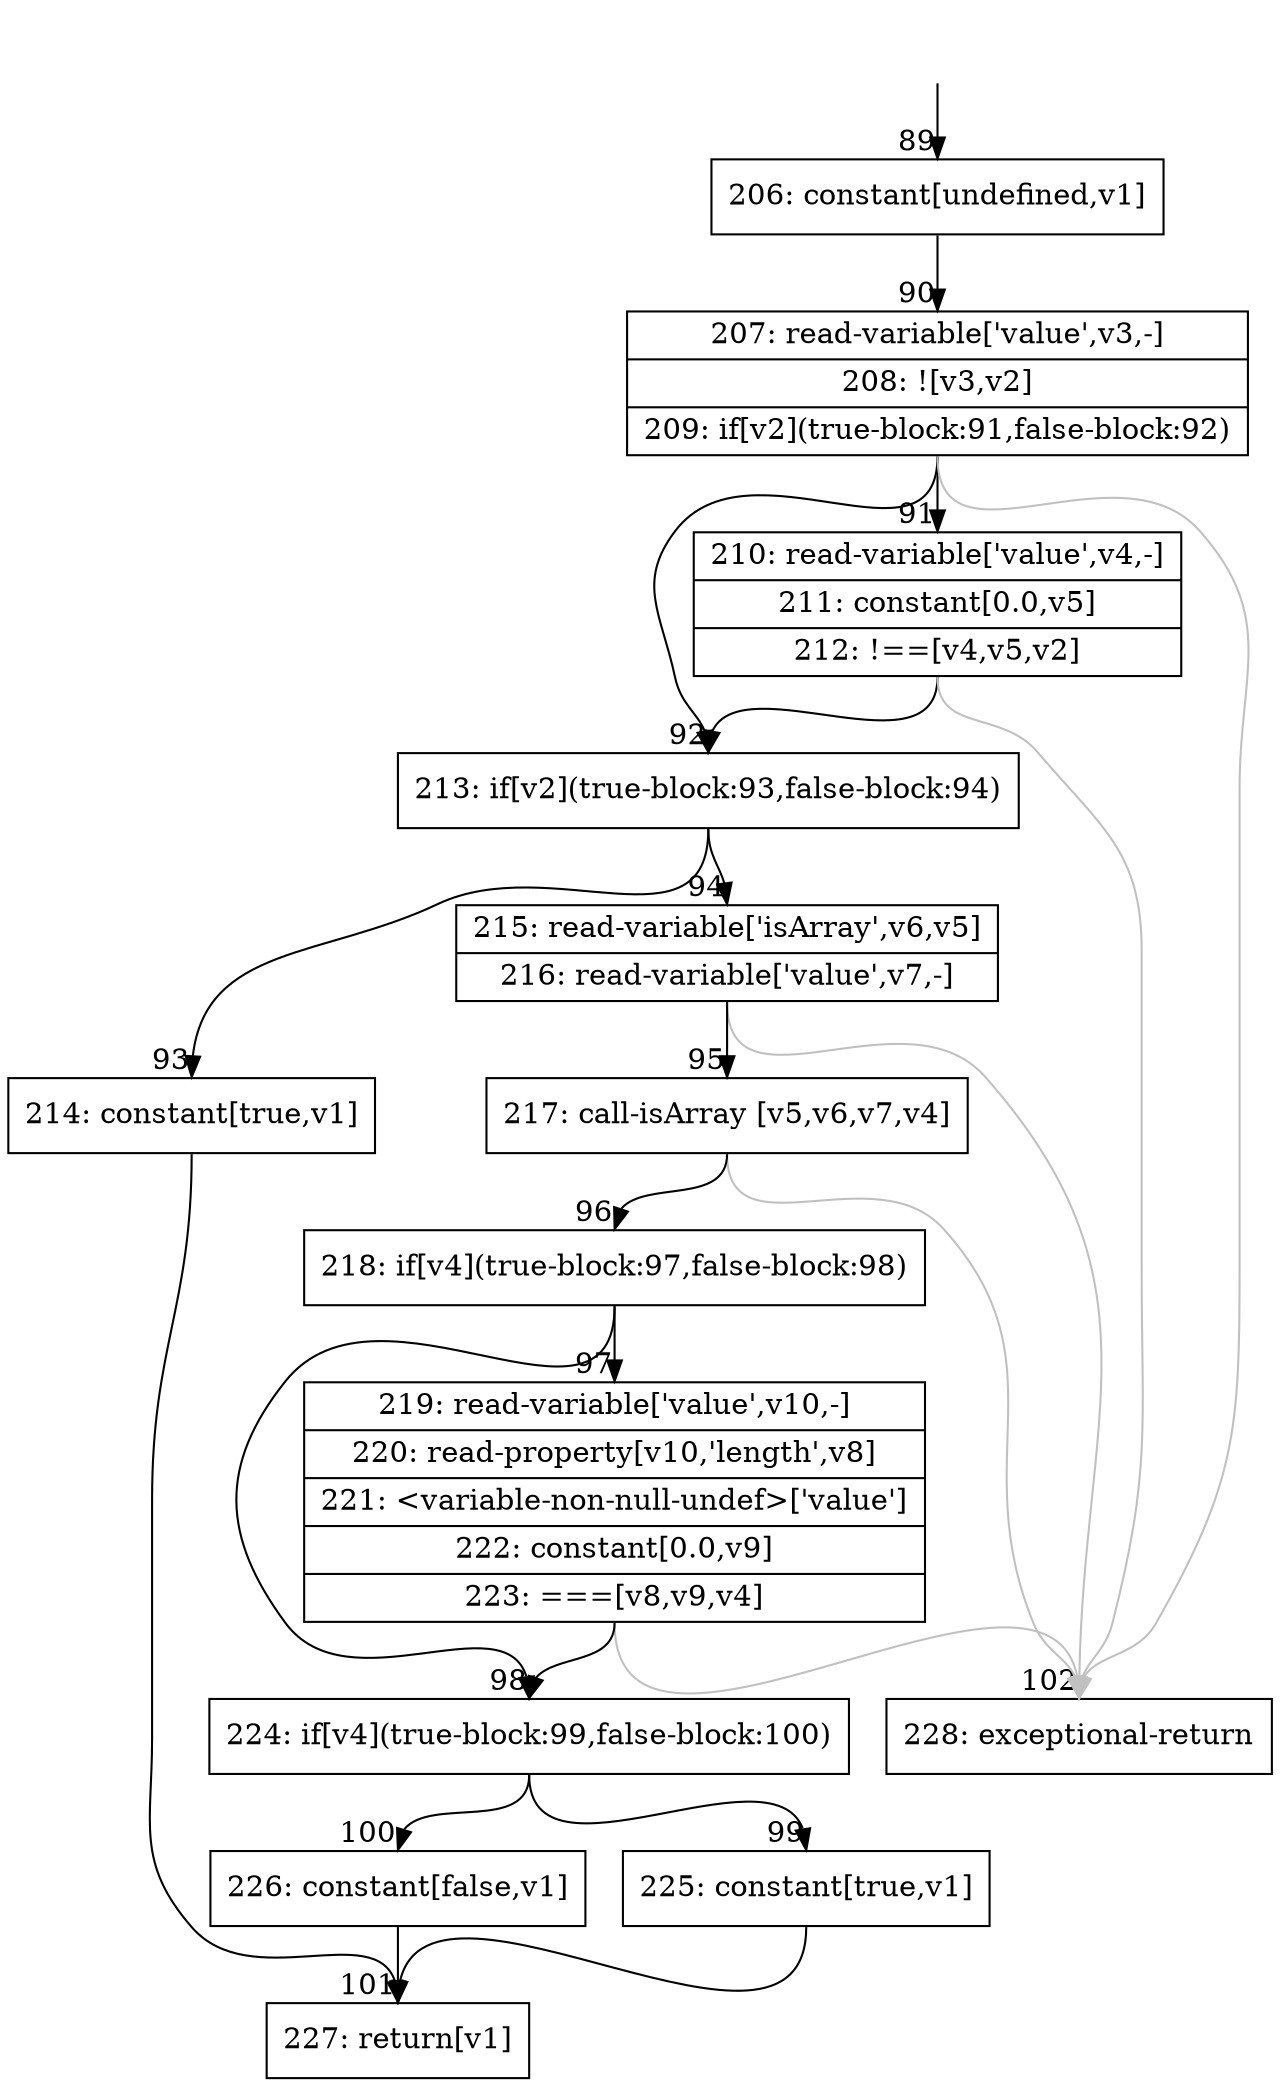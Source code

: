 digraph {
rankdir="TD"
BB_entry11[shape=none,label=""];
BB_entry11 -> BB89 [tailport=s, headport=n, headlabel="    89"]
BB89 [shape=record label="{206: constant[undefined,v1]}" ] 
BB89 -> BB90 [tailport=s, headport=n, headlabel="      90"]
BB90 [shape=record label="{207: read-variable['value',v3,-]|208: ![v3,v2]|209: if[v2](true-block:91,false-block:92)}" ] 
BB90 -> BB92 [tailport=s, headport=n, headlabel="      92"]
BB90 -> BB91 [tailport=s, headport=n, headlabel="      91"]
BB90 -> BB102 [tailport=s, headport=n, color=gray, headlabel="      102"]
BB91 [shape=record label="{210: read-variable['value',v4,-]|211: constant[0.0,v5]|212: !==[v4,v5,v2]}" ] 
BB91 -> BB92 [tailport=s, headport=n]
BB91 -> BB102 [tailport=s, headport=n, color=gray]
BB92 [shape=record label="{213: if[v2](true-block:93,false-block:94)}" ] 
BB92 -> BB93 [tailport=s, headport=n, headlabel="      93"]
BB92 -> BB94 [tailport=s, headport=n, headlabel="      94"]
BB93 [shape=record label="{214: constant[true,v1]}" ] 
BB93 -> BB101 [tailport=s, headport=n, headlabel="      101"]
BB94 [shape=record label="{215: read-variable['isArray',v6,v5]|216: read-variable['value',v7,-]}" ] 
BB94 -> BB95 [tailport=s, headport=n, headlabel="      95"]
BB94 -> BB102 [tailport=s, headport=n, color=gray]
BB95 [shape=record label="{217: call-isArray [v5,v6,v7,v4]}" ] 
BB95 -> BB96 [tailport=s, headport=n, headlabel="      96"]
BB95 -> BB102 [tailport=s, headport=n, color=gray]
BB96 [shape=record label="{218: if[v4](true-block:97,false-block:98)}" ] 
BB96 -> BB98 [tailport=s, headport=n, headlabel="      98"]
BB96 -> BB97 [tailport=s, headport=n, headlabel="      97"]
BB97 [shape=record label="{219: read-variable['value',v10,-]|220: read-property[v10,'length',v8]|221: \<variable-non-null-undef\>['value']|222: constant[0.0,v9]|223: ===[v8,v9,v4]}" ] 
BB97 -> BB98 [tailport=s, headport=n]
BB97 -> BB102 [tailport=s, headport=n, color=gray]
BB98 [shape=record label="{224: if[v4](true-block:99,false-block:100)}" ] 
BB98 -> BB99 [tailport=s, headport=n, headlabel="      99"]
BB98 -> BB100 [tailport=s, headport=n, headlabel="      100"]
BB99 [shape=record label="{225: constant[true,v1]}" ] 
BB99 -> BB101 [tailport=s, headport=n]
BB100 [shape=record label="{226: constant[false,v1]}" ] 
BB100 -> BB101 [tailport=s, headport=n]
BB101 [shape=record label="{227: return[v1]}" ] 
BB102 [shape=record label="{228: exceptional-return}" ] 
//#$~ 127
}
